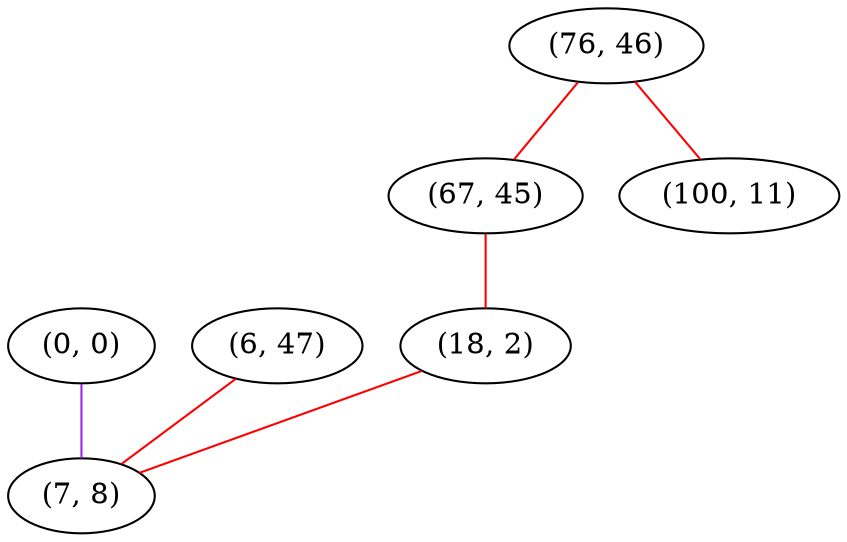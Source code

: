 graph "" {
"(0, 0)";
"(76, 46)";
"(67, 45)";
"(6, 47)";
"(18, 2)";
"(7, 8)";
"(100, 11)";
"(0, 0)" -- "(7, 8)"  [color=purple, key=0, weight=4];
"(76, 46)" -- "(100, 11)"  [color=red, key=0, weight=1];
"(76, 46)" -- "(67, 45)"  [color=red, key=0, weight=1];
"(67, 45)" -- "(18, 2)"  [color=red, key=0, weight=1];
"(6, 47)" -- "(7, 8)"  [color=red, key=0, weight=1];
"(18, 2)" -- "(7, 8)"  [color=red, key=0, weight=1];
}
